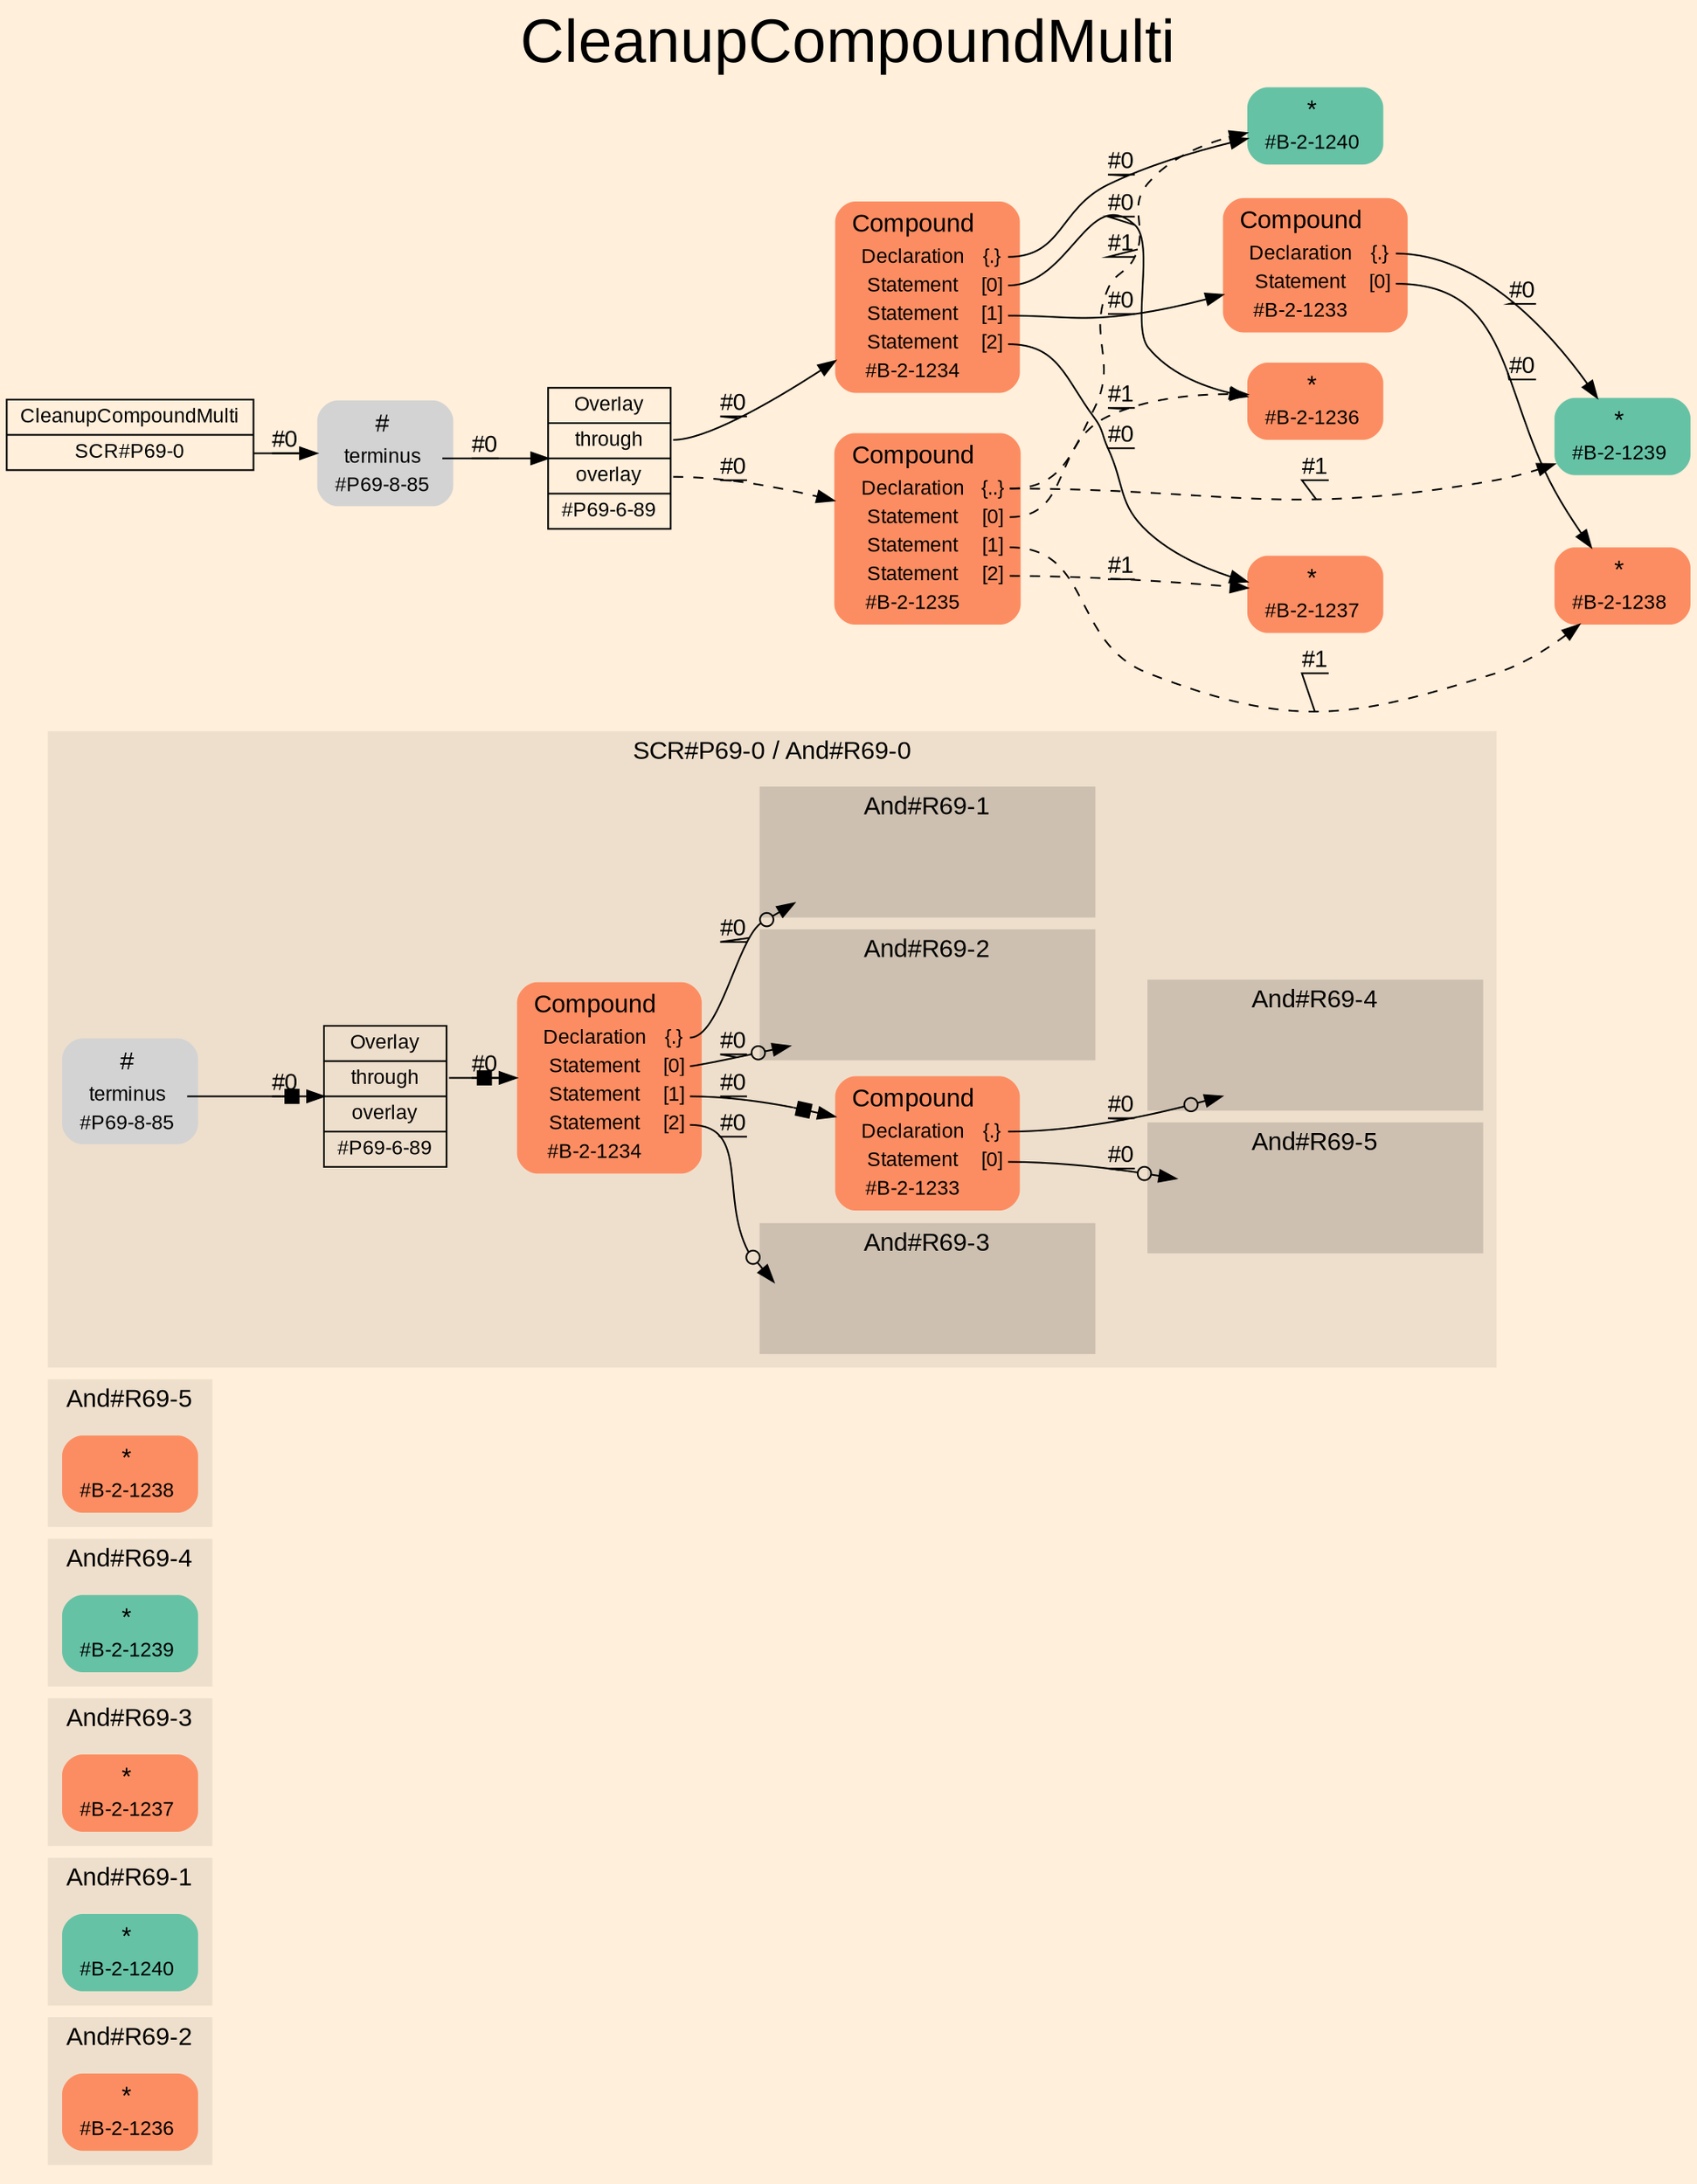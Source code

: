 digraph "CleanupCompoundMulti" {
label = "CleanupCompoundMulti"
labelloc = t
fontsize = "36"
graph [
    rankdir = "LR"
    ranksep = 0.3
    bgcolor = antiquewhite1
    color = black
    fontcolor = black
    fontname = "Arial"
];
node [
    fontname = "Arial"
];
edge [
    fontname = "Arial"
];

// -------------------- figure And#R69-2 --------------------
subgraph "clusterAnd#R69-2" {
    label = "And#R69-2"
    style = "filled"
    color = antiquewhite2
    fontsize = "15"
    "And#R69-2[#B-2-1236]" [
        shape = "plaintext"
        fillcolor = "/set28/2"
        label = <<TABLE BORDER="0" CELLBORDER="0" CELLSPACING="0">
         <TR><TD><FONT POINT-SIZE="15.0">*</FONT></TD><TD></TD></TR>
         <TR><TD>#B-2-1236</TD><TD PORT="port0"></TD></TR>
        </TABLE>>
        style = "rounded,filled"
        fontsize = "12"
    ];
    
}


// -------------------- figure And#R69-1 --------------------
subgraph "clusterAnd#R69-1" {
    label = "And#R69-1"
    style = "filled"
    color = antiquewhite2
    fontsize = "15"
    "And#R69-1[#B-2-1240]" [
        shape = "plaintext"
        fillcolor = "/set28/1"
        label = <<TABLE BORDER="0" CELLBORDER="0" CELLSPACING="0">
         <TR><TD><FONT POINT-SIZE="15.0">*</FONT></TD><TD></TD></TR>
         <TR><TD>#B-2-1240</TD><TD PORT="port0"></TD></TR>
        </TABLE>>
        style = "rounded,filled"
        fontsize = "12"
    ];
    
}


// -------------------- figure And#R69-3 --------------------
subgraph "clusterAnd#R69-3" {
    label = "And#R69-3"
    style = "filled"
    color = antiquewhite2
    fontsize = "15"
    "And#R69-3[#B-2-1237]" [
        shape = "plaintext"
        fillcolor = "/set28/2"
        label = <<TABLE BORDER="0" CELLBORDER="0" CELLSPACING="0">
         <TR><TD><FONT POINT-SIZE="15.0">*</FONT></TD><TD></TD></TR>
         <TR><TD>#B-2-1237</TD><TD PORT="port0"></TD></TR>
        </TABLE>>
        style = "rounded,filled"
        fontsize = "12"
    ];
    
}


// -------------------- figure And#R69-4 --------------------
subgraph "clusterAnd#R69-4" {
    label = "And#R69-4"
    style = "filled"
    color = antiquewhite2
    fontsize = "15"
    "And#R69-4[#B-2-1239]" [
        shape = "plaintext"
        fillcolor = "/set28/1"
        label = <<TABLE BORDER="0" CELLBORDER="0" CELLSPACING="0">
         <TR><TD><FONT POINT-SIZE="15.0">*</FONT></TD><TD></TD></TR>
         <TR><TD>#B-2-1239</TD><TD PORT="port0"></TD></TR>
        </TABLE>>
        style = "rounded,filled"
        fontsize = "12"
    ];
    
}


// -------------------- figure And#R69-5 --------------------
subgraph "clusterAnd#R69-5" {
    label = "And#R69-5"
    style = "filled"
    color = antiquewhite2
    fontsize = "15"
    "And#R69-5[#B-2-1238]" [
        shape = "plaintext"
        fillcolor = "/set28/2"
        label = <<TABLE BORDER="0" CELLBORDER="0" CELLSPACING="0">
         <TR><TD><FONT POINT-SIZE="15.0">*</FONT></TD><TD></TD></TR>
         <TR><TD>#B-2-1238</TD><TD PORT="port0"></TD></TR>
        </TABLE>>
        style = "rounded,filled"
        fontsize = "12"
    ];
    
}


// -------------------- figure And#R69-0 --------------------
subgraph "clusterAnd#R69-0" {
    label = "SCR#P69-0 / And#R69-0"
    style = "filled"
    color = antiquewhite2
    fontsize = "15"
    "And#R69-0[#B-2-1233]" [
        shape = "plaintext"
        fillcolor = "/set28/2"
        label = <<TABLE BORDER="0" CELLBORDER="0" CELLSPACING="0">
         <TR><TD><FONT POINT-SIZE="15.0">Compound</FONT></TD><TD></TD></TR>
         <TR><TD>Declaration</TD><TD PORT="port0">{.}</TD></TR>
         <TR><TD>Statement</TD><TD PORT="port1">[0]</TD></TR>
         <TR><TD>#B-2-1233</TD><TD PORT="port2"></TD></TR>
        </TABLE>>
        style = "rounded,filled"
        fontsize = "12"
    ];
    
    "And#R69-0[#B-2-1234]" [
        shape = "plaintext"
        fillcolor = "/set28/2"
        label = <<TABLE BORDER="0" CELLBORDER="0" CELLSPACING="0">
         <TR><TD><FONT POINT-SIZE="15.0">Compound</FONT></TD><TD></TD></TR>
         <TR><TD>Declaration</TD><TD PORT="port0">{.}</TD></TR>
         <TR><TD>Statement</TD><TD PORT="port1">[0]</TD></TR>
         <TR><TD>Statement</TD><TD PORT="port2">[1]</TD></TR>
         <TR><TD>Statement</TD><TD PORT="port3">[2]</TD></TR>
         <TR><TD>#B-2-1234</TD><TD PORT="port4"></TD></TR>
        </TABLE>>
        style = "rounded,filled"
        fontsize = "12"
    ];
    
    "And#R69-0[#P69-6-89]" [
        shape = "record"
        fillcolor = antiquewhite2
        label = "<fixed> Overlay | <port0> through | <port1> overlay | <port2> #P69-6-89"
        style = "filled"
        fontsize = "12"
        color = black
        fontcolor = black
    ];
    
    "And#R69-0[#P69-8-85]" [
        shape = "plaintext"
        label = <<TABLE BORDER="0" CELLBORDER="0" CELLSPACING="0">
         <TR><TD><FONT POINT-SIZE="15.0">#</FONT></TD><TD></TD></TR>
         <TR><TD>terminus</TD><TD PORT="port0"></TD></TR>
         <TR><TD>#P69-8-85</TD><TD PORT="port1"></TD></TR>
        </TABLE>>
        style = "rounded,filled"
        fontsize = "12"
    ];
    
    subgraph "clusterAnd#R69-0[And#R69-1]" {
        label = "And#R69-1"
        style = "filled"
        color = antiquewhite3
        fontsize = "15"
        "#0->And#R69-0[#B-2-1240]" [
            shape = "none"
            style = "invisible"
        ];
        
    }
    
    subgraph "clusterAnd#R69-0[And#R69-2]" {
        label = "And#R69-2"
        style = "filled"
        color = antiquewhite3
        fontsize = "15"
        "#0->And#R69-0[#B-2-1236]" [
            shape = "none"
            style = "invisible"
        ];
        
    }
    
    subgraph "clusterAnd#R69-0[And#R69-3]" {
        label = "And#R69-3"
        style = "filled"
        color = antiquewhite3
        fontsize = "15"
        "#0->And#R69-0[#B-2-1237]" [
            shape = "none"
            style = "invisible"
        ];
        
    }
    
    subgraph "clusterAnd#R69-0[And#R69-5]" {
        label = "And#R69-5"
        style = "filled"
        color = antiquewhite3
        fontsize = "15"
        "#0->And#R69-0[#B-2-1238]" [
            shape = "none"
            style = "invisible"
        ];
        
    }
    
    subgraph "clusterAnd#R69-0[And#R69-4]" {
        label = "And#R69-4"
        style = "filled"
        color = antiquewhite3
        fontsize = "15"
        "#0->And#R69-0[#B-2-1239]" [
            shape = "none"
            style = "invisible"
        ];
        
    }
    
}


// -------------------- transformation figure --------------------
"CR#P69-0" [
    shape = "record"
    fillcolor = antiquewhite1
    label = "<fixed> CleanupCompoundMulti | <port0> SCR#P69-0"
    style = "filled"
    fontsize = "12"
    color = black
    fontcolor = black
];

"#P69-8-85" [
    shape = "plaintext"
    label = <<TABLE BORDER="0" CELLBORDER="0" CELLSPACING="0">
     <TR><TD><FONT POINT-SIZE="15.0">#</FONT></TD><TD></TD></TR>
     <TR><TD>terminus</TD><TD PORT="port0"></TD></TR>
     <TR><TD>#P69-8-85</TD><TD PORT="port1"></TD></TR>
    </TABLE>>
    style = "rounded,filled"
    fontsize = "12"
];

"#P69-6-89" [
    shape = "record"
    fillcolor = antiquewhite1
    label = "<fixed> Overlay | <port0> through | <port1> overlay | <port2> #P69-6-89"
    style = "filled"
    fontsize = "12"
    color = black
    fontcolor = black
];

"#B-2-1234" [
    shape = "plaintext"
    fillcolor = "/set28/2"
    label = <<TABLE BORDER="0" CELLBORDER="0" CELLSPACING="0">
     <TR><TD><FONT POINT-SIZE="15.0">Compound</FONT></TD><TD></TD></TR>
     <TR><TD>Declaration</TD><TD PORT="port0">{.}</TD></TR>
     <TR><TD>Statement</TD><TD PORT="port1">[0]</TD></TR>
     <TR><TD>Statement</TD><TD PORT="port2">[1]</TD></TR>
     <TR><TD>Statement</TD><TD PORT="port3">[2]</TD></TR>
     <TR><TD>#B-2-1234</TD><TD PORT="port4"></TD></TR>
    </TABLE>>
    style = "rounded,filled"
    fontsize = "12"
];

"#B-2-1240" [
    shape = "plaintext"
    fillcolor = "/set28/1"
    label = <<TABLE BORDER="0" CELLBORDER="0" CELLSPACING="0">
     <TR><TD><FONT POINT-SIZE="15.0">*</FONT></TD><TD></TD></TR>
     <TR><TD>#B-2-1240</TD><TD PORT="port0"></TD></TR>
    </TABLE>>
    style = "rounded,filled"
    fontsize = "12"
];

"#B-2-1236" [
    shape = "plaintext"
    fillcolor = "/set28/2"
    label = <<TABLE BORDER="0" CELLBORDER="0" CELLSPACING="0">
     <TR><TD><FONT POINT-SIZE="15.0">*</FONT></TD><TD></TD></TR>
     <TR><TD>#B-2-1236</TD><TD PORT="port0"></TD></TR>
    </TABLE>>
    style = "rounded,filled"
    fontsize = "12"
];

"#B-2-1233" [
    shape = "plaintext"
    fillcolor = "/set28/2"
    label = <<TABLE BORDER="0" CELLBORDER="0" CELLSPACING="0">
     <TR><TD><FONT POINT-SIZE="15.0">Compound</FONT></TD><TD></TD></TR>
     <TR><TD>Declaration</TD><TD PORT="port0">{.}</TD></TR>
     <TR><TD>Statement</TD><TD PORT="port1">[0]</TD></TR>
     <TR><TD>#B-2-1233</TD><TD PORT="port2"></TD></TR>
    </TABLE>>
    style = "rounded,filled"
    fontsize = "12"
];

"#B-2-1239" [
    shape = "plaintext"
    fillcolor = "/set28/1"
    label = <<TABLE BORDER="0" CELLBORDER="0" CELLSPACING="0">
     <TR><TD><FONT POINT-SIZE="15.0">*</FONT></TD><TD></TD></TR>
     <TR><TD>#B-2-1239</TD><TD PORT="port0"></TD></TR>
    </TABLE>>
    style = "rounded,filled"
    fontsize = "12"
];

"#B-2-1238" [
    shape = "plaintext"
    fillcolor = "/set28/2"
    label = <<TABLE BORDER="0" CELLBORDER="0" CELLSPACING="0">
     <TR><TD><FONT POINT-SIZE="15.0">*</FONT></TD><TD></TD></TR>
     <TR><TD>#B-2-1238</TD><TD PORT="port0"></TD></TR>
    </TABLE>>
    style = "rounded,filled"
    fontsize = "12"
];

"#B-2-1237" [
    shape = "plaintext"
    fillcolor = "/set28/2"
    label = <<TABLE BORDER="0" CELLBORDER="0" CELLSPACING="0">
     <TR><TD><FONT POINT-SIZE="15.0">*</FONT></TD><TD></TD></TR>
     <TR><TD>#B-2-1237</TD><TD PORT="port0"></TD></TR>
    </TABLE>>
    style = "rounded,filled"
    fontsize = "12"
];

"#B-2-1235" [
    shape = "plaintext"
    fillcolor = "/set28/2"
    label = <<TABLE BORDER="0" CELLBORDER="0" CELLSPACING="0">
     <TR><TD><FONT POINT-SIZE="15.0">Compound</FONT></TD><TD></TD></TR>
     <TR><TD>Declaration</TD><TD PORT="port0">{..}</TD></TR>
     <TR><TD>Statement</TD><TD PORT="port1">[0]</TD></TR>
     <TR><TD>Statement</TD><TD PORT="port2">[1]</TD></TR>
     <TR><TD>Statement</TD><TD PORT="port3">[2]</TD></TR>
     <TR><TD>#B-2-1235</TD><TD PORT="port4"></TD></TR>
    </TABLE>>
    style = "rounded,filled"
    fontsize = "12"
];


// -------------------- links --------------------
// links for block CR#P69-0
"CR#P69-0":port0 -> "#P69-8-85" [
    label = "#0"
    decorate = true
    color = black
    fontcolor = black
];

// links for block #P69-8-85
"#P69-8-85":port0 -> "#P69-6-89" [
    label = "#0"
    decorate = true
    color = black
    fontcolor = black
];

// links for block #P69-6-89
"#P69-6-89":port0 -> "#B-2-1234" [
    label = "#0"
    decorate = true
    color = black
    fontcolor = black
];

"#P69-6-89":port1 -> "#B-2-1235" [
    style="dashed"
    label = "#0"
    decorate = true
    color = black
    fontcolor = black
];

// links for block #B-2-1234
"#B-2-1234":port0 -> "#B-2-1240" [
    label = "#0"
    decorate = true
    color = black
    fontcolor = black
];

"#B-2-1234":port1 -> "#B-2-1236" [
    label = "#0"
    decorate = true
    color = black
    fontcolor = black
];

"#B-2-1234":port2 -> "#B-2-1233" [
    label = "#0"
    decorate = true
    color = black
    fontcolor = black
];

"#B-2-1234":port3 -> "#B-2-1237" [
    label = "#0"
    decorate = true
    color = black
    fontcolor = black
];

// links for block #B-2-1240
// links for block #B-2-1236
// links for block #B-2-1233
"#B-2-1233":port0 -> "#B-2-1239" [
    label = "#0"
    decorate = true
    color = black
    fontcolor = black
];

"#B-2-1233":port1 -> "#B-2-1238" [
    label = "#0"
    decorate = true
    color = black
    fontcolor = black
];

// links for block #B-2-1239
// links for block #B-2-1238
// links for block #B-2-1237
// links for block #B-2-1235
"#B-2-1235":port0 -> "#B-2-1239" [
    style="dashed"
    label = "#1"
    decorate = true
    color = black
    fontcolor = black
];

"#B-2-1235":port0 -> "#B-2-1240" [
    style="dashed"
    label = "#1"
    decorate = true
    color = black
    fontcolor = black
];

"#B-2-1235":port1 -> "#B-2-1236" [
    style="dashed"
    label = "#1"
    decorate = true
    color = black
    fontcolor = black
];

"#B-2-1235":port2 -> "#B-2-1238" [
    style="dashed"
    label = "#1"
    decorate = true
    color = black
    fontcolor = black
];

"#B-2-1235":port3 -> "#B-2-1237" [
    style="dashed"
    label = "#1"
    decorate = true
    color = black
    fontcolor = black
];

// links for block And#R69-0[#B-2-1233]
"And#R69-0[#B-2-1233]":port0 -> "#0->And#R69-0[#B-2-1239]" [
    arrowhead="normalnoneodot"
    label = "#0"
    decorate = true
    color = black
    fontcolor = black
];

"And#R69-0[#B-2-1233]":port1 -> "#0->And#R69-0[#B-2-1238]" [
    arrowhead="normalnoneodot"
    label = "#0"
    decorate = true
    color = black
    fontcolor = black
];

// links for block And#R69-0[#B-2-1234]
"And#R69-0[#B-2-1234]":port0 -> "#0->And#R69-0[#B-2-1240]" [
    arrowhead="normalnoneodot"
    label = "#0"
    decorate = true
    color = black
    fontcolor = black
];

"And#R69-0[#B-2-1234]":port1 -> "#0->And#R69-0[#B-2-1236]" [
    arrowhead="normalnoneodot"
    label = "#0"
    decorate = true
    color = black
    fontcolor = black
];

"And#R69-0[#B-2-1234]":port2 -> "And#R69-0[#B-2-1233]" [
    arrowhead="normalnonebox"
    label = "#0"
    decorate = true
    color = black
    fontcolor = black
];

"And#R69-0[#B-2-1234]":port3 -> "#0->And#R69-0[#B-2-1237]" [
    arrowhead="normalnoneodot"
    label = "#0"
    decorate = true
    color = black
    fontcolor = black
];

// links for block And#R69-0[#P69-6-89]
"And#R69-0[#P69-6-89]":port0 -> "And#R69-0[#B-2-1234]" [
    arrowhead="normalnonebox"
    label = "#0"
    decorate = true
    color = black
    fontcolor = black
];

// links for block And#R69-0[#P69-8-85]
"And#R69-0[#P69-8-85]":port0 -> "And#R69-0[#P69-6-89]" [
    arrowhead="normalnonebox"
    label = "#0"
    decorate = true
    color = black
    fontcolor = black
];

// links for block #0->And#R69-0[#B-2-1240]
// links for block #0->And#R69-0[#B-2-1236]
// links for block #0->And#R69-0[#B-2-1237]
// links for block #0->And#R69-0[#B-2-1238]
// links for block #0->And#R69-0[#B-2-1239]
// links for block And#R69-5[#B-2-1238]
// links for block And#R69-4[#B-2-1239]
// links for block And#R69-3[#B-2-1237]
// links for block And#R69-1[#B-2-1240]
// links for block And#R69-2[#B-2-1236]
}
